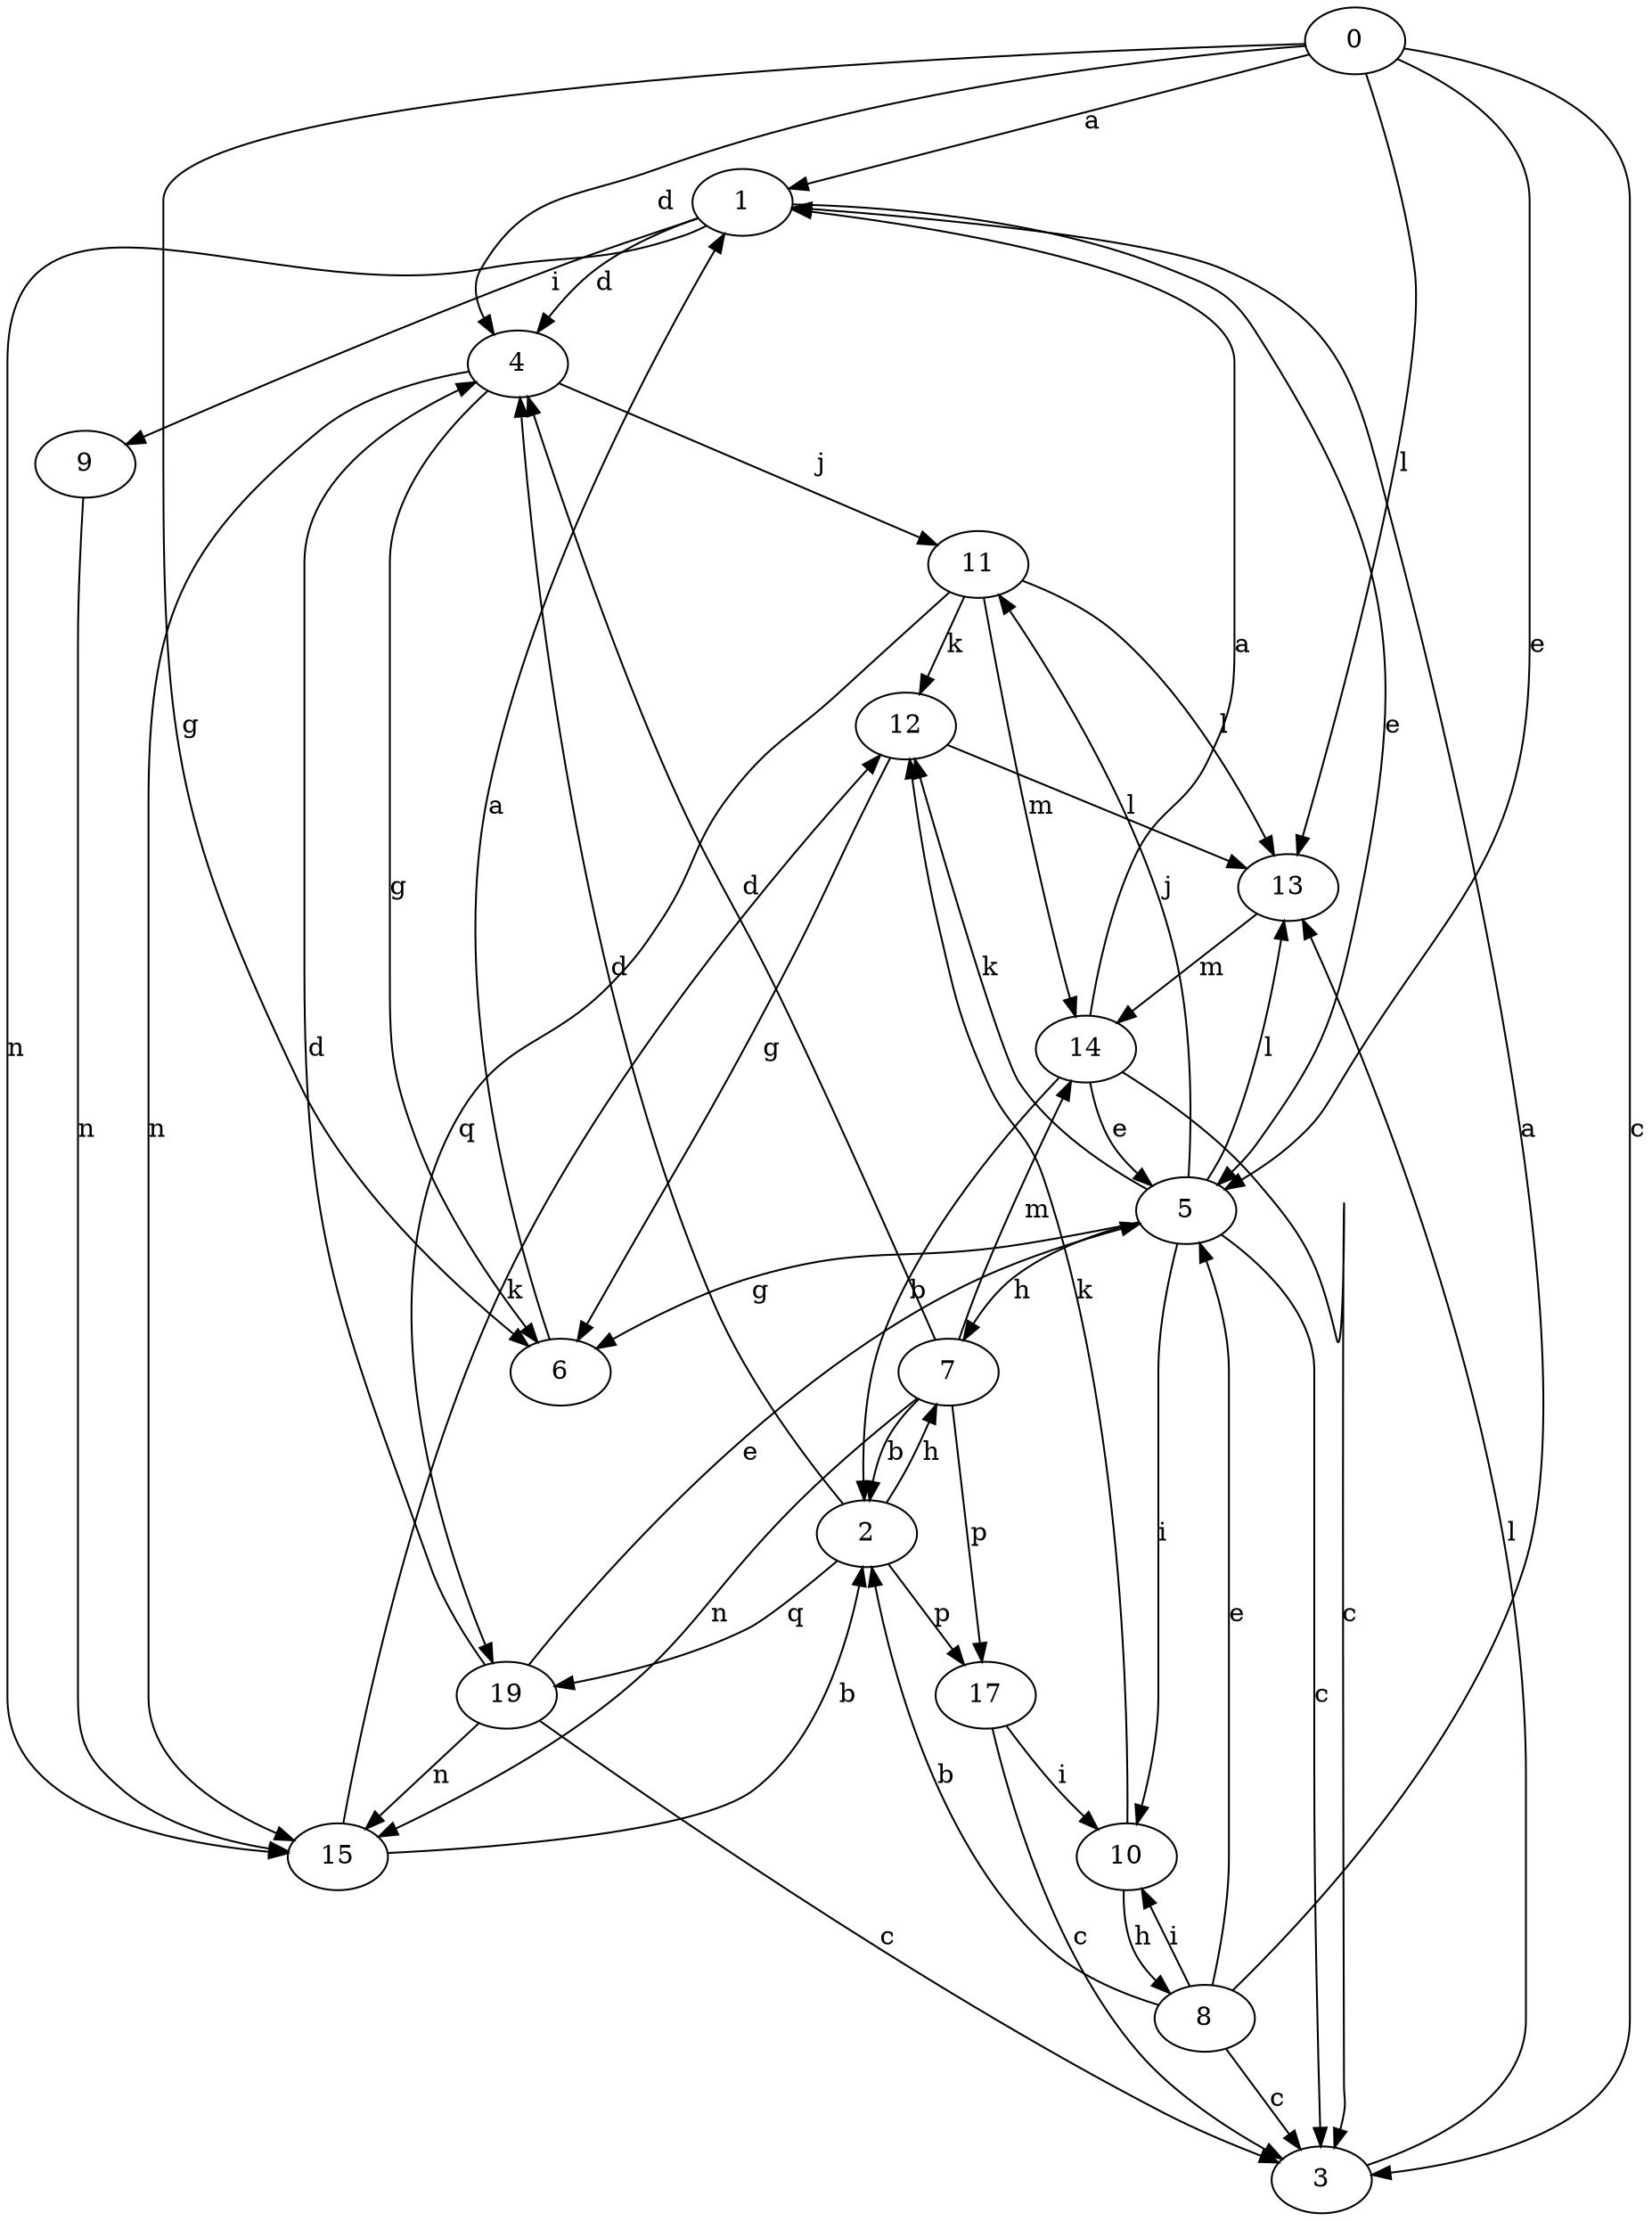 strict digraph  {
1;
2;
3;
4;
5;
6;
7;
0;
8;
9;
10;
11;
12;
13;
14;
15;
17;
19;
1 -> 4  [label=d];
1 -> 5  [label=e];
1 -> 9  [label=i];
1 -> 15  [label=n];
2 -> 4  [label=d];
2 -> 7  [label=h];
2 -> 17  [label=p];
2 -> 19  [label=q];
3 -> 13  [label=l];
4 -> 6  [label=g];
4 -> 11  [label=j];
4 -> 15  [label=n];
5 -> 3  [label=c];
5 -> 6  [label=g];
5 -> 7  [label=h];
5 -> 10  [label=i];
5 -> 11  [label=j];
5 -> 12  [label=k];
5 -> 13  [label=l];
6 -> 1  [label=a];
7 -> 2  [label=b];
7 -> 4  [label=d];
7 -> 14  [label=m];
7 -> 15  [label=n];
7 -> 17  [label=p];
0 -> 1  [label=a];
0 -> 3  [label=c];
0 -> 4  [label=d];
0 -> 5  [label=e];
0 -> 6  [label=g];
0 -> 13  [label=l];
8 -> 1  [label=a];
8 -> 2  [label=b];
8 -> 3  [label=c];
8 -> 5  [label=e];
8 -> 10  [label=i];
9 -> 15  [label=n];
10 -> 8  [label=h];
10 -> 12  [label=k];
11 -> 12  [label=k];
11 -> 13  [label=l];
11 -> 14  [label=m];
11 -> 19  [label=q];
12 -> 6  [label=g];
12 -> 13  [label=l];
13 -> 14  [label=m];
14 -> 1  [label=a];
14 -> 2  [label=b];
14 -> 3  [label=c];
14 -> 5  [label=e];
15 -> 2  [label=b];
15 -> 12  [label=k];
17 -> 3  [label=c];
17 -> 10  [label=i];
19 -> 3  [label=c];
19 -> 4  [label=d];
19 -> 5  [label=e];
19 -> 15  [label=n];
}
